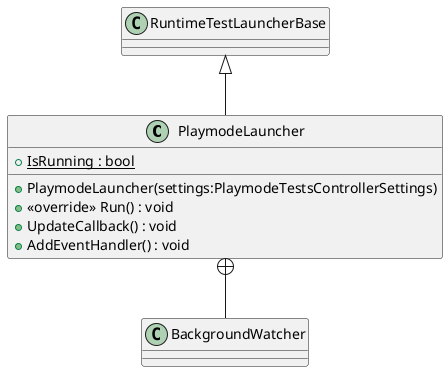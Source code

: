 @startuml
class PlaymodeLauncher {
    + {static} IsRunning : bool
    + PlaymodeLauncher(settings:PlaymodeTestsControllerSettings)
    + <<override>> Run() : void
    + UpdateCallback() : void
    + AddEventHandler() : void
}
class BackgroundWatcher {
}
RuntimeTestLauncherBase <|-- PlaymodeLauncher
PlaymodeLauncher +-- BackgroundWatcher
@enduml
